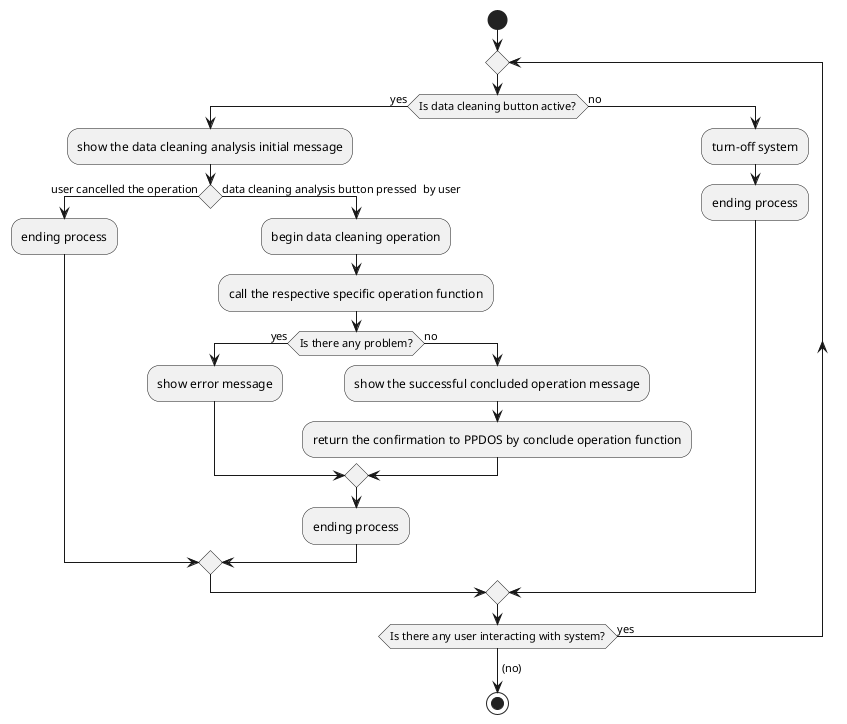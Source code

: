 @startuml
start
repeat
if (Is data cleaning button active?) then (yes)
    :show the data cleaning analysis initial message;
    if () then (user cancelled the operation)
        :ending process;
    else (data cleaning analysis button pressed  by user)
        :begin data cleaning operation;
        :call the respective specific operation function;
        if (Is there any problem?) then (yes)
            :show error message;
        else (no)
            :show the successful concluded operation message;
            :return the confirmation to PPDOS by conclude operation function;
        endif
        :ending process;
    endif
else (no)
    :turn-off system;
    :ending process;
endif
repeat while(Is there any user interacting with system?) is (yes)
->(no);
stop
@enduml
